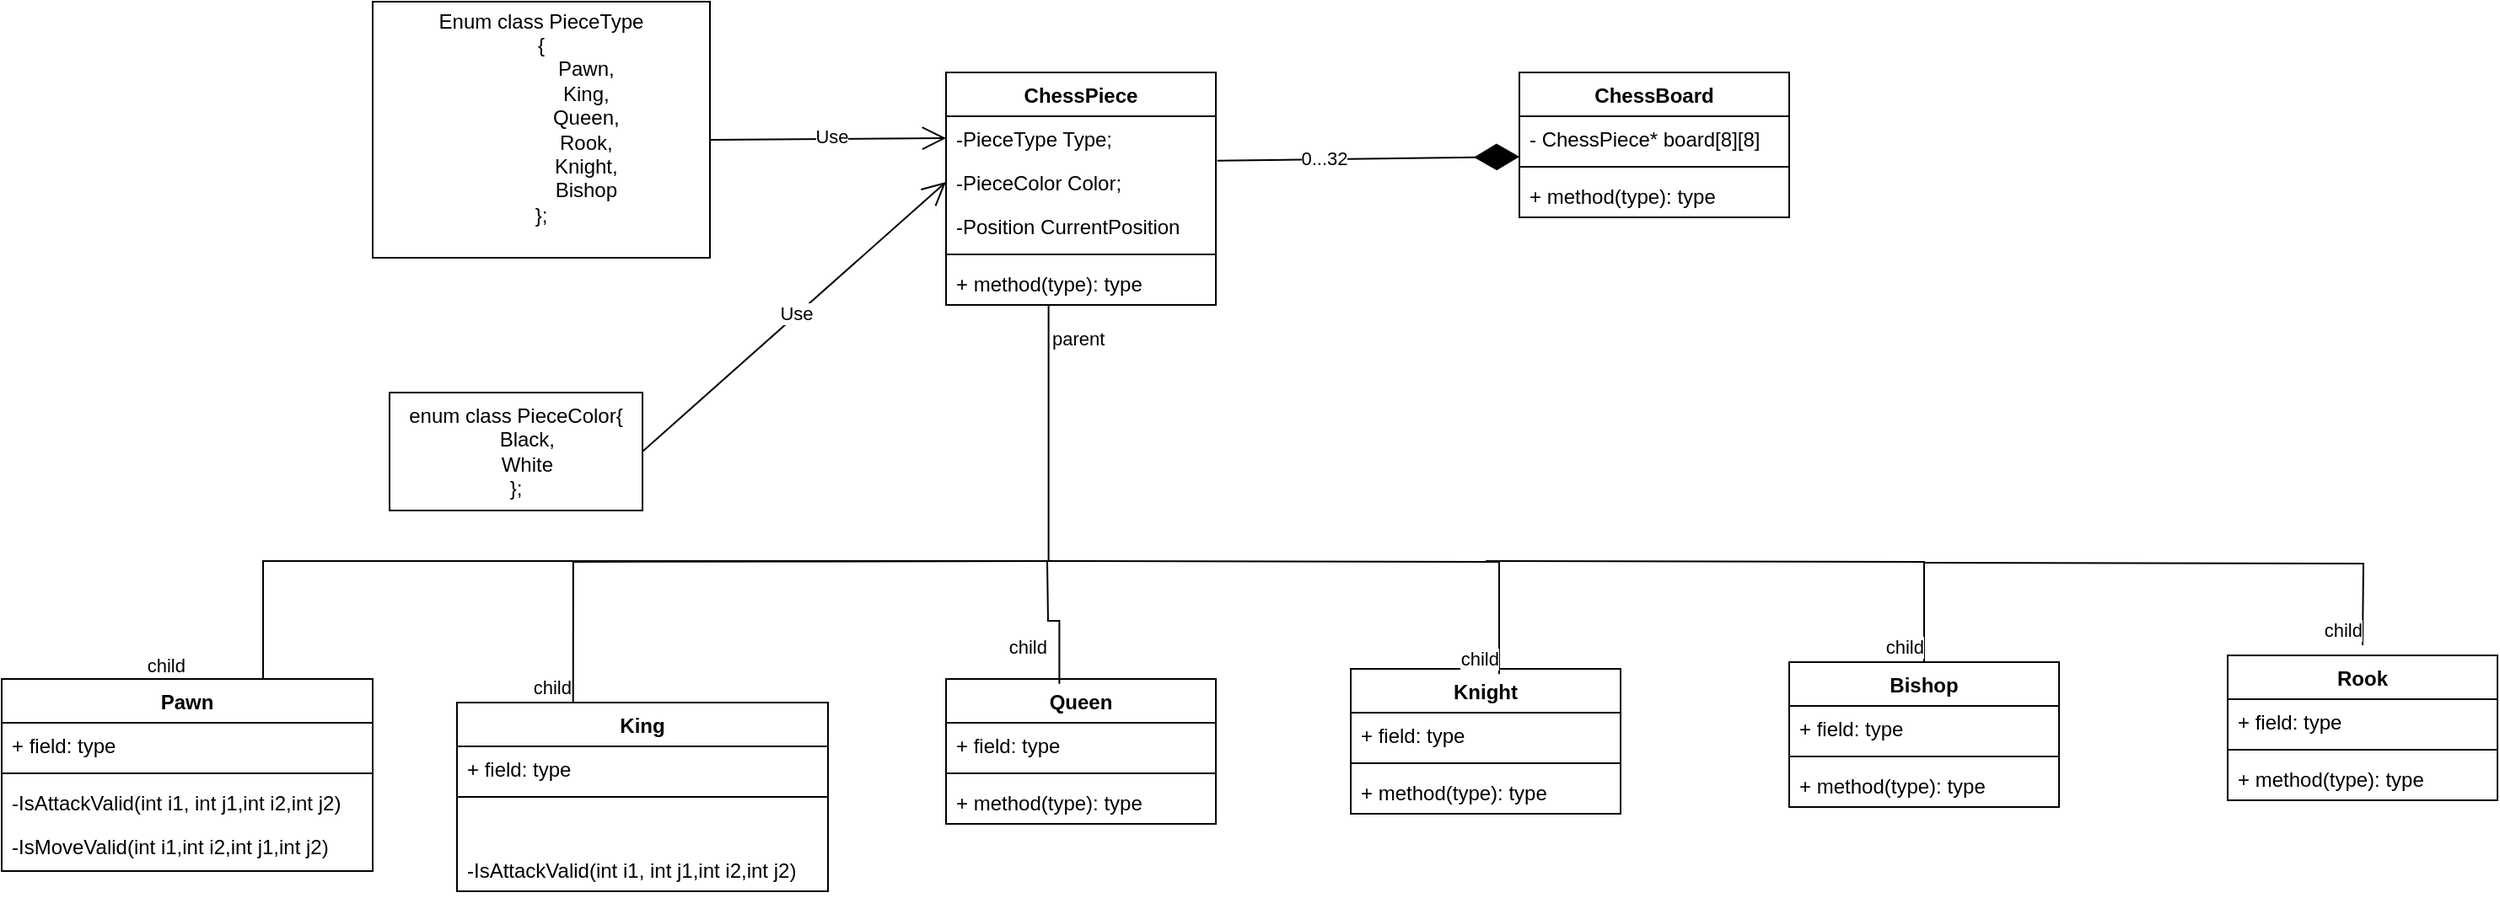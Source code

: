 <mxfile version="26.0.16">
  <diagram name="Page-1" id="upf3kuKjUfGs9cTA-9xU">
    <mxGraphModel dx="1900" dy="522" grid="1" gridSize="10" guides="1" tooltips="1" connect="1" arrows="1" fold="1" page="1" pageScale="1" pageWidth="850" pageHeight="1100" math="0" shadow="0">
      <root>
        <mxCell id="0" />
        <mxCell id="1" parent="0" />
        <mxCell id="ooNU14mZ2trH7SS5Tl_N-1" value="ChessBoard" style="swimlane;fontStyle=1;align=center;verticalAlign=top;childLayout=stackLayout;horizontal=1;startSize=26;horizontalStack=0;resizeParent=1;resizeParentMax=0;resizeLast=0;collapsible=1;marginBottom=0;whiteSpace=wrap;html=1;" vertex="1" parent="1">
          <mxGeometry x="220" y="180" width="160" height="86" as="geometry" />
        </mxCell>
        <mxCell id="ooNU14mZ2trH7SS5Tl_N-2" value="- ChessPiece* board[8][8]" style="text;strokeColor=none;fillColor=none;align=left;verticalAlign=top;spacingLeft=4;spacingRight=4;overflow=hidden;rotatable=0;points=[[0,0.5],[1,0.5]];portConstraint=eastwest;whiteSpace=wrap;html=1;" vertex="1" parent="ooNU14mZ2trH7SS5Tl_N-1">
          <mxGeometry y="26" width="160" height="26" as="geometry" />
        </mxCell>
        <mxCell id="ooNU14mZ2trH7SS5Tl_N-3" value="" style="line;strokeWidth=1;fillColor=none;align=left;verticalAlign=middle;spacingTop=-1;spacingLeft=3;spacingRight=3;rotatable=0;labelPosition=right;points=[];portConstraint=eastwest;strokeColor=inherit;" vertex="1" parent="ooNU14mZ2trH7SS5Tl_N-1">
          <mxGeometry y="52" width="160" height="8" as="geometry" />
        </mxCell>
        <mxCell id="ooNU14mZ2trH7SS5Tl_N-4" value="+ method(type): type" style="text;strokeColor=none;fillColor=none;align=left;verticalAlign=top;spacingLeft=4;spacingRight=4;overflow=hidden;rotatable=0;points=[[0,0.5],[1,0.5]];portConstraint=eastwest;whiteSpace=wrap;html=1;" vertex="1" parent="ooNU14mZ2trH7SS5Tl_N-1">
          <mxGeometry y="60" width="160" height="26" as="geometry" />
        </mxCell>
        <mxCell id="ooNU14mZ2trH7SS5Tl_N-7" value="ChessPiece" style="swimlane;fontStyle=1;align=center;verticalAlign=top;childLayout=stackLayout;horizontal=1;startSize=26;horizontalStack=0;resizeParent=1;resizeParentMax=0;resizeLast=0;collapsible=1;marginBottom=0;whiteSpace=wrap;html=1;" vertex="1" parent="1">
          <mxGeometry x="-120" y="180" width="160" height="138" as="geometry" />
        </mxCell>
        <mxCell id="ooNU14mZ2trH7SS5Tl_N-8" value="-PieceType Type;" style="text;strokeColor=none;fillColor=none;align=left;verticalAlign=top;spacingLeft=4;spacingRight=4;overflow=hidden;rotatable=0;points=[[0,0.5],[1,0.5]];portConstraint=eastwest;whiteSpace=wrap;html=1;" vertex="1" parent="ooNU14mZ2trH7SS5Tl_N-7">
          <mxGeometry y="26" width="160" height="26" as="geometry" />
        </mxCell>
        <mxCell id="ooNU14mZ2trH7SS5Tl_N-14" value="-PieceColor Color;" style="text;strokeColor=none;fillColor=none;align=left;verticalAlign=top;spacingLeft=4;spacingRight=4;overflow=hidden;rotatable=0;points=[[0,0.5],[1,0.5]];portConstraint=eastwest;whiteSpace=wrap;html=1;" vertex="1" parent="ooNU14mZ2trH7SS5Tl_N-7">
          <mxGeometry y="52" width="160" height="26" as="geometry" />
        </mxCell>
        <mxCell id="ooNU14mZ2trH7SS5Tl_N-75" value="-Position CurrentPosition" style="text;strokeColor=none;fillColor=none;align=left;verticalAlign=top;spacingLeft=4;spacingRight=4;overflow=hidden;rotatable=0;points=[[0,0.5],[1,0.5]];portConstraint=eastwest;whiteSpace=wrap;html=1;" vertex="1" parent="ooNU14mZ2trH7SS5Tl_N-7">
          <mxGeometry y="78" width="160" height="26" as="geometry" />
        </mxCell>
        <mxCell id="ooNU14mZ2trH7SS5Tl_N-9" value="" style="line;strokeWidth=1;fillColor=none;align=left;verticalAlign=middle;spacingTop=-1;spacingLeft=3;spacingRight=3;rotatable=0;labelPosition=right;points=[];portConstraint=eastwest;strokeColor=inherit;" vertex="1" parent="ooNU14mZ2trH7SS5Tl_N-7">
          <mxGeometry y="104" width="160" height="8" as="geometry" />
        </mxCell>
        <mxCell id="ooNU14mZ2trH7SS5Tl_N-10" value="+ method(type): type" style="text;strokeColor=none;fillColor=none;align=left;verticalAlign=top;spacingLeft=4;spacingRight=4;overflow=hidden;rotatable=0;points=[[0,0.5],[1,0.5]];portConstraint=eastwest;whiteSpace=wrap;html=1;" vertex="1" parent="ooNU14mZ2trH7SS5Tl_N-7">
          <mxGeometry y="112" width="160" height="26" as="geometry" />
        </mxCell>
        <mxCell id="ooNU14mZ2trH7SS5Tl_N-15" value="Enum class PieceType&lt;div&gt;{&lt;/div&gt;&lt;div&gt;&lt;span style=&quot;white-space: pre;&quot;&gt;&#x9;&lt;span style=&quot;white-space: pre;&quot;&gt;&#x9;&lt;/span&gt;&lt;/span&gt;Pawn,&lt;/div&gt;&lt;div&gt;&lt;span style=&quot;white-space: pre;&quot;&gt;&#x9;&lt;span style=&quot;white-space: pre;&quot;&gt;&#x9;&lt;/span&gt;&lt;/span&gt;King,&lt;/div&gt;&lt;div&gt;&lt;span style=&quot;white-space: pre;&quot;&gt;&#x9;&lt;span style=&quot;white-space: pre;&quot;&gt;&#x9;&lt;/span&gt;&lt;/span&gt;Queen,&lt;/div&gt;&lt;div&gt;&lt;span style=&quot;white-space: pre;&quot;&gt;&#x9;&lt;span style=&quot;white-space: pre;&quot;&gt;&#x9;&lt;/span&gt;&lt;/span&gt;Rook,&lt;/div&gt;&lt;div&gt;&lt;span style=&quot;white-space: pre;&quot;&gt;&#x9;&lt;span style=&quot;white-space: pre;&quot;&gt;&#x9;&lt;/span&gt;&lt;/span&gt;Knight,&lt;/div&gt;&lt;div&gt;&lt;span style=&quot;white-space: pre;&quot;&gt;&#x9;&lt;span style=&quot;white-space: pre;&quot;&gt;&#x9;&lt;/span&gt;&lt;/span&gt;Bishop&lt;/div&gt;&lt;div&gt;};&lt;/div&gt;&lt;div&gt;&lt;div&gt;&lt;br&gt;&lt;/div&gt;&lt;/div&gt;" style="html=1;whiteSpace=wrap;" vertex="1" parent="1">
          <mxGeometry x="-460" y="138" width="200" height="152" as="geometry" />
        </mxCell>
        <mxCell id="ooNU14mZ2trH7SS5Tl_N-16" value="" style="endArrow=open;endFill=1;endSize=12;html=1;rounded=0;entryX=0;entryY=0.5;entryDx=0;entryDy=0;" edge="1" parent="1" target="ooNU14mZ2trH7SS5Tl_N-8">
          <mxGeometry width="160" relative="1" as="geometry">
            <mxPoint x="-260" y="220" as="sourcePoint" />
            <mxPoint x="-130" y="220" as="targetPoint" />
          </mxGeometry>
        </mxCell>
        <mxCell id="ooNU14mZ2trH7SS5Tl_N-17" value="Use" style="edgeLabel;html=1;align=center;verticalAlign=middle;resizable=0;points=[];" vertex="1" connectable="0" parent="ooNU14mZ2trH7SS5Tl_N-16">
          <mxGeometry x="0.026" y="2" relative="1" as="geometry">
            <mxPoint as="offset" />
          </mxGeometry>
        </mxCell>
        <mxCell id="ooNU14mZ2trH7SS5Tl_N-18" value="&lt;div&gt;enum class PieceColor{&lt;/div&gt;&lt;div&gt;&amp;nbsp; &amp;nbsp; Black,&lt;/div&gt;&lt;div&gt;&amp;nbsp; &amp;nbsp; White&lt;/div&gt;&lt;div&gt;};&lt;/div&gt;" style="html=1;whiteSpace=wrap;" vertex="1" parent="1">
          <mxGeometry x="-450" y="370" width="150" height="70" as="geometry" />
        </mxCell>
        <mxCell id="ooNU14mZ2trH7SS5Tl_N-19" value="" style="endArrow=open;endFill=1;endSize=12;html=1;rounded=0;exitX=1;exitY=0.5;exitDx=0;exitDy=0;entryX=0;entryY=0.5;entryDx=0;entryDy=0;" edge="1" parent="1" source="ooNU14mZ2trH7SS5Tl_N-18" target="ooNU14mZ2trH7SS5Tl_N-14">
          <mxGeometry width="160" relative="1" as="geometry">
            <mxPoint x="-290" y="400" as="sourcePoint" />
            <mxPoint x="-130" y="400" as="targetPoint" />
          </mxGeometry>
        </mxCell>
        <mxCell id="ooNU14mZ2trH7SS5Tl_N-20" value="Use" style="edgeLabel;html=1;align=center;verticalAlign=middle;resizable=0;points=[];" vertex="1" connectable="0" parent="ooNU14mZ2trH7SS5Tl_N-19">
          <mxGeometry x="0.017" y="1" relative="1" as="geometry">
            <mxPoint as="offset" />
          </mxGeometry>
        </mxCell>
        <mxCell id="ooNU14mZ2trH7SS5Tl_N-21" value="Pawn" style="swimlane;fontStyle=1;align=center;verticalAlign=top;childLayout=stackLayout;horizontal=1;startSize=26;horizontalStack=0;resizeParent=1;resizeParentMax=0;resizeLast=0;collapsible=1;marginBottom=0;whiteSpace=wrap;html=1;" vertex="1" parent="1">
          <mxGeometry x="-680" y="540" width="220" height="114" as="geometry" />
        </mxCell>
        <mxCell id="ooNU14mZ2trH7SS5Tl_N-22" value="+ field: type" style="text;strokeColor=none;fillColor=none;align=left;verticalAlign=top;spacingLeft=4;spacingRight=4;overflow=hidden;rotatable=0;points=[[0,0.5],[1,0.5]];portConstraint=eastwest;whiteSpace=wrap;html=1;" vertex="1" parent="ooNU14mZ2trH7SS5Tl_N-21">
          <mxGeometry y="26" width="220" height="26" as="geometry" />
        </mxCell>
        <mxCell id="ooNU14mZ2trH7SS5Tl_N-23" value="" style="line;strokeWidth=1;fillColor=none;align=left;verticalAlign=middle;spacingTop=-1;spacingLeft=3;spacingRight=3;rotatable=0;labelPosition=right;points=[];portConstraint=eastwest;strokeColor=inherit;" vertex="1" parent="ooNU14mZ2trH7SS5Tl_N-21">
          <mxGeometry y="52" width="220" height="8" as="geometry" />
        </mxCell>
        <mxCell id="ooNU14mZ2trH7SS5Tl_N-24" value="-IsAttackValid(int i1, int j1,int i2,int j2)" style="text;strokeColor=none;fillColor=none;align=left;verticalAlign=top;spacingLeft=4;spacingRight=4;overflow=hidden;rotatable=0;points=[[0,0.5],[1,0.5]];portConstraint=eastwest;whiteSpace=wrap;html=1;" vertex="1" parent="ooNU14mZ2trH7SS5Tl_N-21">
          <mxGeometry y="60" width="220" height="26" as="geometry" />
        </mxCell>
        <mxCell id="ooNU14mZ2trH7SS5Tl_N-70" value="-IsMoveValid(int i1,int i2,int j1,int j2)" style="text;strokeColor=none;fillColor=none;align=left;verticalAlign=top;spacingLeft=4;spacingRight=4;overflow=hidden;rotatable=0;points=[[0,0.5],[1,0.5]];portConstraint=eastwest;whiteSpace=wrap;html=1;" vertex="1" parent="ooNU14mZ2trH7SS5Tl_N-21">
          <mxGeometry y="86" width="220" height="28" as="geometry" />
        </mxCell>
        <mxCell id="ooNU14mZ2trH7SS5Tl_N-25" value="King" style="swimlane;fontStyle=1;align=center;verticalAlign=top;childLayout=stackLayout;horizontal=1;startSize=26;horizontalStack=0;resizeParent=1;resizeParentMax=0;resizeLast=0;collapsible=1;marginBottom=0;whiteSpace=wrap;html=1;" vertex="1" parent="1">
          <mxGeometry x="-410" y="554" width="220" height="112" as="geometry" />
        </mxCell>
        <mxCell id="ooNU14mZ2trH7SS5Tl_N-26" value="+ field: type" style="text;strokeColor=none;fillColor=none;align=left;verticalAlign=top;spacingLeft=4;spacingRight=4;overflow=hidden;rotatable=0;points=[[0,0.5],[1,0.5]];portConstraint=eastwest;whiteSpace=wrap;html=1;" vertex="1" parent="ooNU14mZ2trH7SS5Tl_N-25">
          <mxGeometry y="26" width="220" height="26" as="geometry" />
        </mxCell>
        <mxCell id="ooNU14mZ2trH7SS5Tl_N-27" value="" style="line;strokeWidth=1;fillColor=none;align=left;verticalAlign=middle;spacingTop=-1;spacingLeft=3;spacingRight=3;rotatable=0;labelPosition=right;points=[];portConstraint=eastwest;strokeColor=inherit;" vertex="1" parent="ooNU14mZ2trH7SS5Tl_N-25">
          <mxGeometry y="52" width="220" height="8" as="geometry" />
        </mxCell>
        <mxCell id="ooNU14mZ2trH7SS5Tl_N-74" style="text;strokeColor=none;fillColor=none;align=left;verticalAlign=top;spacingLeft=4;spacingRight=4;overflow=hidden;rotatable=0;points=[[0,0.5],[1,0.5]];portConstraint=eastwest;whiteSpace=wrap;html=1;" vertex="1" parent="ooNU14mZ2trH7SS5Tl_N-25">
          <mxGeometry y="60" width="220" height="26" as="geometry" />
        </mxCell>
        <mxCell id="ooNU14mZ2trH7SS5Tl_N-28" value="-IsAttackValid(int i1, int j1,int i2,int j2)" style="text;strokeColor=none;fillColor=none;align=left;verticalAlign=top;spacingLeft=4;spacingRight=4;overflow=hidden;rotatable=0;points=[[0,0.5],[1,0.5]];portConstraint=eastwest;whiteSpace=wrap;html=1;" vertex="1" parent="ooNU14mZ2trH7SS5Tl_N-25">
          <mxGeometry y="86" width="220" height="26" as="geometry" />
        </mxCell>
        <mxCell id="ooNU14mZ2trH7SS5Tl_N-29" value="Queen" style="swimlane;fontStyle=1;align=center;verticalAlign=top;childLayout=stackLayout;horizontal=1;startSize=26;horizontalStack=0;resizeParent=1;resizeParentMax=0;resizeLast=0;collapsible=1;marginBottom=0;whiteSpace=wrap;html=1;" vertex="1" parent="1">
          <mxGeometry x="-120" y="540" width="160" height="86" as="geometry" />
        </mxCell>
        <mxCell id="ooNU14mZ2trH7SS5Tl_N-30" value="+ field: type" style="text;strokeColor=none;fillColor=none;align=left;verticalAlign=top;spacingLeft=4;spacingRight=4;overflow=hidden;rotatable=0;points=[[0,0.5],[1,0.5]];portConstraint=eastwest;whiteSpace=wrap;html=1;" vertex="1" parent="ooNU14mZ2trH7SS5Tl_N-29">
          <mxGeometry y="26" width="160" height="26" as="geometry" />
        </mxCell>
        <mxCell id="ooNU14mZ2trH7SS5Tl_N-31" value="" style="line;strokeWidth=1;fillColor=none;align=left;verticalAlign=middle;spacingTop=-1;spacingLeft=3;spacingRight=3;rotatable=0;labelPosition=right;points=[];portConstraint=eastwest;strokeColor=inherit;" vertex="1" parent="ooNU14mZ2trH7SS5Tl_N-29">
          <mxGeometry y="52" width="160" height="8" as="geometry" />
        </mxCell>
        <mxCell id="ooNU14mZ2trH7SS5Tl_N-32" value="+ method(type): type" style="text;strokeColor=none;fillColor=none;align=left;verticalAlign=top;spacingLeft=4;spacingRight=4;overflow=hidden;rotatable=0;points=[[0,0.5],[1,0.5]];portConstraint=eastwest;whiteSpace=wrap;html=1;" vertex="1" parent="ooNU14mZ2trH7SS5Tl_N-29">
          <mxGeometry y="60" width="160" height="26" as="geometry" />
        </mxCell>
        <mxCell id="ooNU14mZ2trH7SS5Tl_N-33" value="Knight" style="swimlane;fontStyle=1;align=center;verticalAlign=top;childLayout=stackLayout;horizontal=1;startSize=26;horizontalStack=0;resizeParent=1;resizeParentMax=0;resizeLast=0;collapsible=1;marginBottom=0;whiteSpace=wrap;html=1;" vertex="1" parent="1">
          <mxGeometry x="120" y="534" width="160" height="86" as="geometry" />
        </mxCell>
        <mxCell id="ooNU14mZ2trH7SS5Tl_N-34" value="+ field: type" style="text;strokeColor=none;fillColor=none;align=left;verticalAlign=top;spacingLeft=4;spacingRight=4;overflow=hidden;rotatable=0;points=[[0,0.5],[1,0.5]];portConstraint=eastwest;whiteSpace=wrap;html=1;" vertex="1" parent="ooNU14mZ2trH7SS5Tl_N-33">
          <mxGeometry y="26" width="160" height="26" as="geometry" />
        </mxCell>
        <mxCell id="ooNU14mZ2trH7SS5Tl_N-35" value="" style="line;strokeWidth=1;fillColor=none;align=left;verticalAlign=middle;spacingTop=-1;spacingLeft=3;spacingRight=3;rotatable=0;labelPosition=right;points=[];portConstraint=eastwest;strokeColor=inherit;" vertex="1" parent="ooNU14mZ2trH7SS5Tl_N-33">
          <mxGeometry y="52" width="160" height="8" as="geometry" />
        </mxCell>
        <mxCell id="ooNU14mZ2trH7SS5Tl_N-36" value="+ method(type): type" style="text;strokeColor=none;fillColor=none;align=left;verticalAlign=top;spacingLeft=4;spacingRight=4;overflow=hidden;rotatable=0;points=[[0,0.5],[1,0.5]];portConstraint=eastwest;whiteSpace=wrap;html=1;" vertex="1" parent="ooNU14mZ2trH7SS5Tl_N-33">
          <mxGeometry y="60" width="160" height="26" as="geometry" />
        </mxCell>
        <mxCell id="ooNU14mZ2trH7SS5Tl_N-37" value="Bishop" style="swimlane;fontStyle=1;align=center;verticalAlign=top;childLayout=stackLayout;horizontal=1;startSize=26;horizontalStack=0;resizeParent=1;resizeParentMax=0;resizeLast=0;collapsible=1;marginBottom=0;whiteSpace=wrap;html=1;" vertex="1" parent="1">
          <mxGeometry x="380" y="530" width="160" height="86" as="geometry" />
        </mxCell>
        <mxCell id="ooNU14mZ2trH7SS5Tl_N-38" value="+ field: type" style="text;strokeColor=none;fillColor=none;align=left;verticalAlign=top;spacingLeft=4;spacingRight=4;overflow=hidden;rotatable=0;points=[[0,0.5],[1,0.5]];portConstraint=eastwest;whiteSpace=wrap;html=1;" vertex="1" parent="ooNU14mZ2trH7SS5Tl_N-37">
          <mxGeometry y="26" width="160" height="26" as="geometry" />
        </mxCell>
        <mxCell id="ooNU14mZ2trH7SS5Tl_N-39" value="" style="line;strokeWidth=1;fillColor=none;align=left;verticalAlign=middle;spacingTop=-1;spacingLeft=3;spacingRight=3;rotatable=0;labelPosition=right;points=[];portConstraint=eastwest;strokeColor=inherit;" vertex="1" parent="ooNU14mZ2trH7SS5Tl_N-37">
          <mxGeometry y="52" width="160" height="8" as="geometry" />
        </mxCell>
        <mxCell id="ooNU14mZ2trH7SS5Tl_N-40" value="+ method(type): type" style="text;strokeColor=none;fillColor=none;align=left;verticalAlign=top;spacingLeft=4;spacingRight=4;overflow=hidden;rotatable=0;points=[[0,0.5],[1,0.5]];portConstraint=eastwest;whiteSpace=wrap;html=1;" vertex="1" parent="ooNU14mZ2trH7SS5Tl_N-37">
          <mxGeometry y="60" width="160" height="26" as="geometry" />
        </mxCell>
        <mxCell id="ooNU14mZ2trH7SS5Tl_N-41" value="Rook" style="swimlane;fontStyle=1;align=center;verticalAlign=top;childLayout=stackLayout;horizontal=1;startSize=26;horizontalStack=0;resizeParent=1;resizeParentMax=0;resizeLast=0;collapsible=1;marginBottom=0;whiteSpace=wrap;html=1;" vertex="1" parent="1">
          <mxGeometry x="640" y="526" width="160" height="86" as="geometry" />
        </mxCell>
        <mxCell id="ooNU14mZ2trH7SS5Tl_N-42" value="+ field: type" style="text;strokeColor=none;fillColor=none;align=left;verticalAlign=top;spacingLeft=4;spacingRight=4;overflow=hidden;rotatable=0;points=[[0,0.5],[1,0.5]];portConstraint=eastwest;whiteSpace=wrap;html=1;" vertex="1" parent="ooNU14mZ2trH7SS5Tl_N-41">
          <mxGeometry y="26" width="160" height="26" as="geometry" />
        </mxCell>
        <mxCell id="ooNU14mZ2trH7SS5Tl_N-43" value="" style="line;strokeWidth=1;fillColor=none;align=left;verticalAlign=middle;spacingTop=-1;spacingLeft=3;spacingRight=3;rotatable=0;labelPosition=right;points=[];portConstraint=eastwest;strokeColor=inherit;" vertex="1" parent="ooNU14mZ2trH7SS5Tl_N-41">
          <mxGeometry y="52" width="160" height="8" as="geometry" />
        </mxCell>
        <mxCell id="ooNU14mZ2trH7SS5Tl_N-44" value="+ method(type): type" style="text;strokeColor=none;fillColor=none;align=left;verticalAlign=top;spacingLeft=4;spacingRight=4;overflow=hidden;rotatable=0;points=[[0,0.5],[1,0.5]];portConstraint=eastwest;whiteSpace=wrap;html=1;" vertex="1" parent="ooNU14mZ2trH7SS5Tl_N-41">
          <mxGeometry y="60" width="160" height="26" as="geometry" />
        </mxCell>
        <mxCell id="ooNU14mZ2trH7SS5Tl_N-47" value="" style="endArrow=none;html=1;edgeStyle=orthogonalEdgeStyle;rounded=0;entryX=0.5;entryY=0;entryDx=0;entryDy=0;exitX=0.38;exitY=1.015;exitDx=0;exitDy=0;exitPerimeter=0;" edge="1" parent="1" source="ooNU14mZ2trH7SS5Tl_N-10" target="ooNU14mZ2trH7SS5Tl_N-21">
          <mxGeometry relative="1" as="geometry">
            <mxPoint x="-60" y="400" as="sourcePoint" />
            <mxPoint x="-80" y="470" as="targetPoint" />
            <Array as="points">
              <mxPoint x="-59" y="470" />
              <mxPoint x="-525" y="470" />
            </Array>
          </mxGeometry>
        </mxCell>
        <mxCell id="ooNU14mZ2trH7SS5Tl_N-48" value="parent" style="edgeLabel;resizable=0;html=1;align=left;verticalAlign=bottom;" connectable="0" vertex="1" parent="ooNU14mZ2trH7SS5Tl_N-47">
          <mxGeometry x="-1" relative="1" as="geometry">
            <mxPoint y="28" as="offset" />
          </mxGeometry>
        </mxCell>
        <mxCell id="ooNU14mZ2trH7SS5Tl_N-49" value="child" style="edgeLabel;resizable=0;html=1;align=right;verticalAlign=bottom;" connectable="0" vertex="1" parent="ooNU14mZ2trH7SS5Tl_N-47">
          <mxGeometry x="1" relative="1" as="geometry" />
        </mxCell>
        <mxCell id="ooNU14mZ2trH7SS5Tl_N-50" value="" style="endArrow=none;html=1;edgeStyle=orthogonalEdgeStyle;rounded=0;entryX=0.313;entryY=0;entryDx=0;entryDy=0;entryPerimeter=0;" edge="1" parent="1" target="ooNU14mZ2trH7SS5Tl_N-25">
          <mxGeometry relative="1" as="geometry">
            <mxPoint x="-60" y="470" as="sourcePoint" />
            <mxPoint x="100" y="470" as="targetPoint" />
          </mxGeometry>
        </mxCell>
        <mxCell id="ooNU14mZ2trH7SS5Tl_N-52" value="child" style="edgeLabel;resizable=0;html=1;align=right;verticalAlign=bottom;" connectable="0" vertex="1" parent="ooNU14mZ2trH7SS5Tl_N-50">
          <mxGeometry x="1" relative="1" as="geometry" />
        </mxCell>
        <mxCell id="ooNU14mZ2trH7SS5Tl_N-55" value="" style="endArrow=none;html=1;edgeStyle=orthogonalEdgeStyle;rounded=0;entryX=0.42;entryY=0.033;entryDx=0;entryDy=0;entryPerimeter=0;" edge="1" parent="1" target="ooNU14mZ2trH7SS5Tl_N-29">
          <mxGeometry relative="1" as="geometry">
            <mxPoint x="-60" y="470" as="sourcePoint" />
            <mxPoint x="-50" y="530" as="targetPoint" />
          </mxGeometry>
        </mxCell>
        <mxCell id="ooNU14mZ2trH7SS5Tl_N-57" value="child" style="edgeLabel;resizable=0;html=1;align=right;verticalAlign=bottom;" connectable="0" vertex="1" parent="ooNU14mZ2trH7SS5Tl_N-55">
          <mxGeometry x="1" relative="1" as="geometry">
            <mxPoint x="-7" y="-13" as="offset" />
          </mxGeometry>
        </mxCell>
        <mxCell id="ooNU14mZ2trH7SS5Tl_N-59" value="" style="endArrow=none;html=1;edgeStyle=orthogonalEdgeStyle;rounded=0;entryX=0.55;entryY=0.037;entryDx=0;entryDy=0;entryPerimeter=0;" edge="1" parent="1" target="ooNU14mZ2trH7SS5Tl_N-33">
          <mxGeometry relative="1" as="geometry">
            <mxPoint x="-60" y="470" as="sourcePoint" />
            <mxPoint x="100" y="470" as="targetPoint" />
          </mxGeometry>
        </mxCell>
        <mxCell id="ooNU14mZ2trH7SS5Tl_N-61" value="child" style="edgeLabel;resizable=0;html=1;align=right;verticalAlign=bottom;" connectable="0" vertex="1" parent="ooNU14mZ2trH7SS5Tl_N-59">
          <mxGeometry x="1" relative="1" as="geometry" />
        </mxCell>
        <mxCell id="ooNU14mZ2trH7SS5Tl_N-62" value="" style="endArrow=none;html=1;edgeStyle=orthogonalEdgeStyle;rounded=0;entryX=0.5;entryY=0;entryDx=0;entryDy=0;" edge="1" parent="1" target="ooNU14mZ2trH7SS5Tl_N-37">
          <mxGeometry relative="1" as="geometry">
            <mxPoint x="200" y="470" as="sourcePoint" />
            <mxPoint x="360" y="470" as="targetPoint" />
          </mxGeometry>
        </mxCell>
        <mxCell id="ooNU14mZ2trH7SS5Tl_N-64" value="child" style="edgeLabel;resizable=0;html=1;align=right;verticalAlign=bottom;" connectable="0" vertex="1" parent="ooNU14mZ2trH7SS5Tl_N-62">
          <mxGeometry x="1" relative="1" as="geometry" />
        </mxCell>
        <mxCell id="ooNU14mZ2trH7SS5Tl_N-65" value="" style="endArrow=none;html=1;edgeStyle=orthogonalEdgeStyle;rounded=0;" edge="1" parent="1">
          <mxGeometry relative="1" as="geometry">
            <mxPoint x="460" y="471" as="sourcePoint" />
            <mxPoint x="720" y="520" as="targetPoint" />
          </mxGeometry>
        </mxCell>
        <mxCell id="ooNU14mZ2trH7SS5Tl_N-67" value="child" style="edgeLabel;resizable=0;html=1;align=right;verticalAlign=bottom;" connectable="0" vertex="1" parent="ooNU14mZ2trH7SS5Tl_N-65">
          <mxGeometry x="1" relative="1" as="geometry" />
        </mxCell>
        <mxCell id="ooNU14mZ2trH7SS5Tl_N-68" value="" style="endArrow=diamondThin;endFill=1;endSize=24;html=1;rounded=0;exitX=1.005;exitY=0.015;exitDx=0;exitDy=0;exitPerimeter=0;" edge="1" parent="1" source="ooNU14mZ2trH7SS5Tl_N-14">
          <mxGeometry width="160" relative="1" as="geometry">
            <mxPoint x="60" y="230" as="sourcePoint" />
            <mxPoint x="220" y="230" as="targetPoint" />
          </mxGeometry>
        </mxCell>
        <mxCell id="ooNU14mZ2trH7SS5Tl_N-69" value="0...32" style="edgeLabel;html=1;align=center;verticalAlign=middle;resizable=0;points=[];" vertex="1" connectable="0" parent="ooNU14mZ2trH7SS5Tl_N-68">
          <mxGeometry x="-0.297" y="1" relative="1" as="geometry">
            <mxPoint as="offset" />
          </mxGeometry>
        </mxCell>
      </root>
    </mxGraphModel>
  </diagram>
</mxfile>
